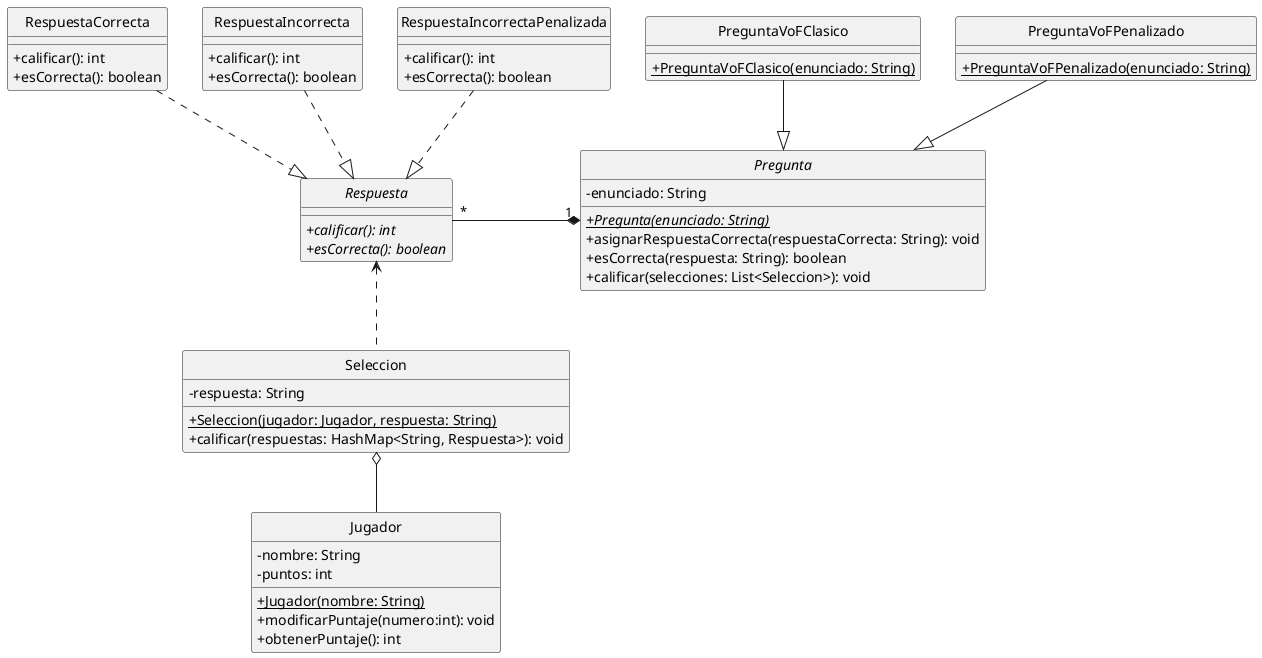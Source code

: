 @startuml
hide circle
skinparam classAttributeIconSize 0

'Clases
Interface Respuesta{
    +{abstract}calificar(): int
    +{abstract}esCorrecta(): boolean
}

Class RespuestaCorrecta{
    +calificar(): int
    +esCorrecta(): boolean
}

Class RespuestaIncorrecta{
    +calificar(): int
    +esCorrecta(): boolean
}

Class RespuestaIncorrectaPenalizada{
    +calificar(): int
    +esCorrecta(): boolean
}

Abstract Class Pregunta{
    -enunciado: String
    +{abstract}{static}Pregunta(enunciado: String)
    +asignarRespuestaCorrecta(respuestaCorrecta: String): void
    +esCorrecta(respuesta: String): boolean
    +calificar(selecciones: List<Seleccion>): void
}

Class PreguntaVoFClasico{
   +{static}PreguntaVoFClasico(enunciado: String)
}

Class PreguntaVoFPenalizado{
   +{static}PreguntaVoFPenalizado(enunciado: String)
}

Class Seleccion{
    -respuesta: String
    +{static}Seleccion(jugador: Jugador, respuesta: String)
    +calificar(respuestas: HashMap<String, Respuesta>): void
}

Class Jugador{
    -nombre: String
    -puntos: int
    +{Static}Jugador(nombre: String)
    +modificarPuntaje(numero:int): void
    +obtenerPuntaje(): int
}

'Relaciones
RespuestaIncorrecta ..|> Respuesta
RespuestaIncorrectaPenalizada ..|> Respuesta
RespuestaCorrecta ..|> Respuesta
PreguntaVoFPenalizado --|> Pregunta
PreguntaVoFClasico --|> Pregunta
Seleccion o-- Jugador
Pregunta "1" *-left- "*" Respuesta
Seleccion .up.> Respuesta

@enduml
